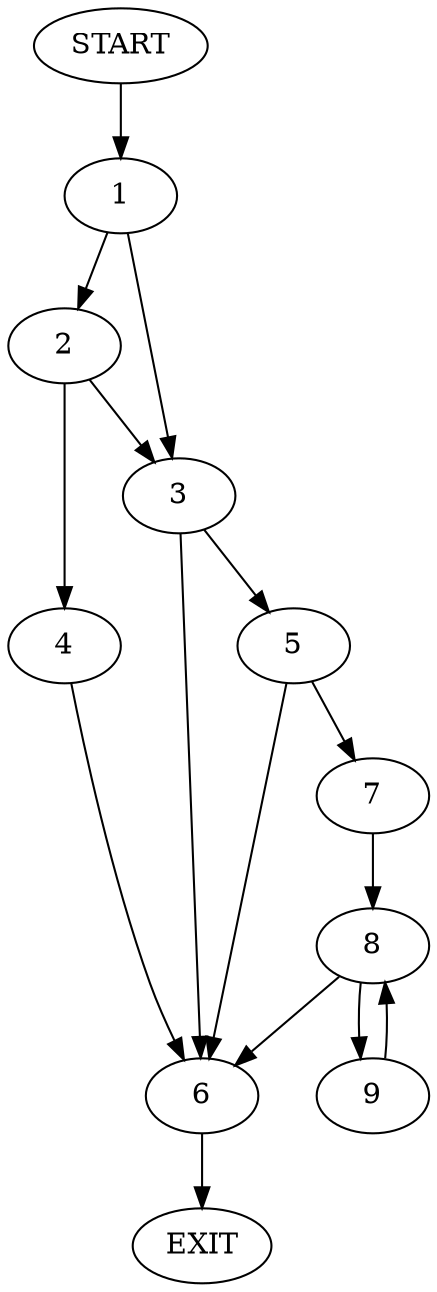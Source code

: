 digraph {
0 [label="START"]
10 [label="EXIT"]
0 -> 1
1 -> 2
1 -> 3
2 -> 3
2 -> 4
3 -> 5
3 -> 6
4 -> 6
6 -> 10
5 -> 6
5 -> 7
7 -> 8
8 -> 9
8 -> 6
9 -> 8
}
